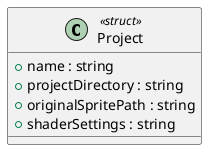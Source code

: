 @startuml
class Project <<struct>> {
    + name : string
    + projectDirectory : string
    + originalSpritePath : string
    + shaderSettings : string
}
@enduml
